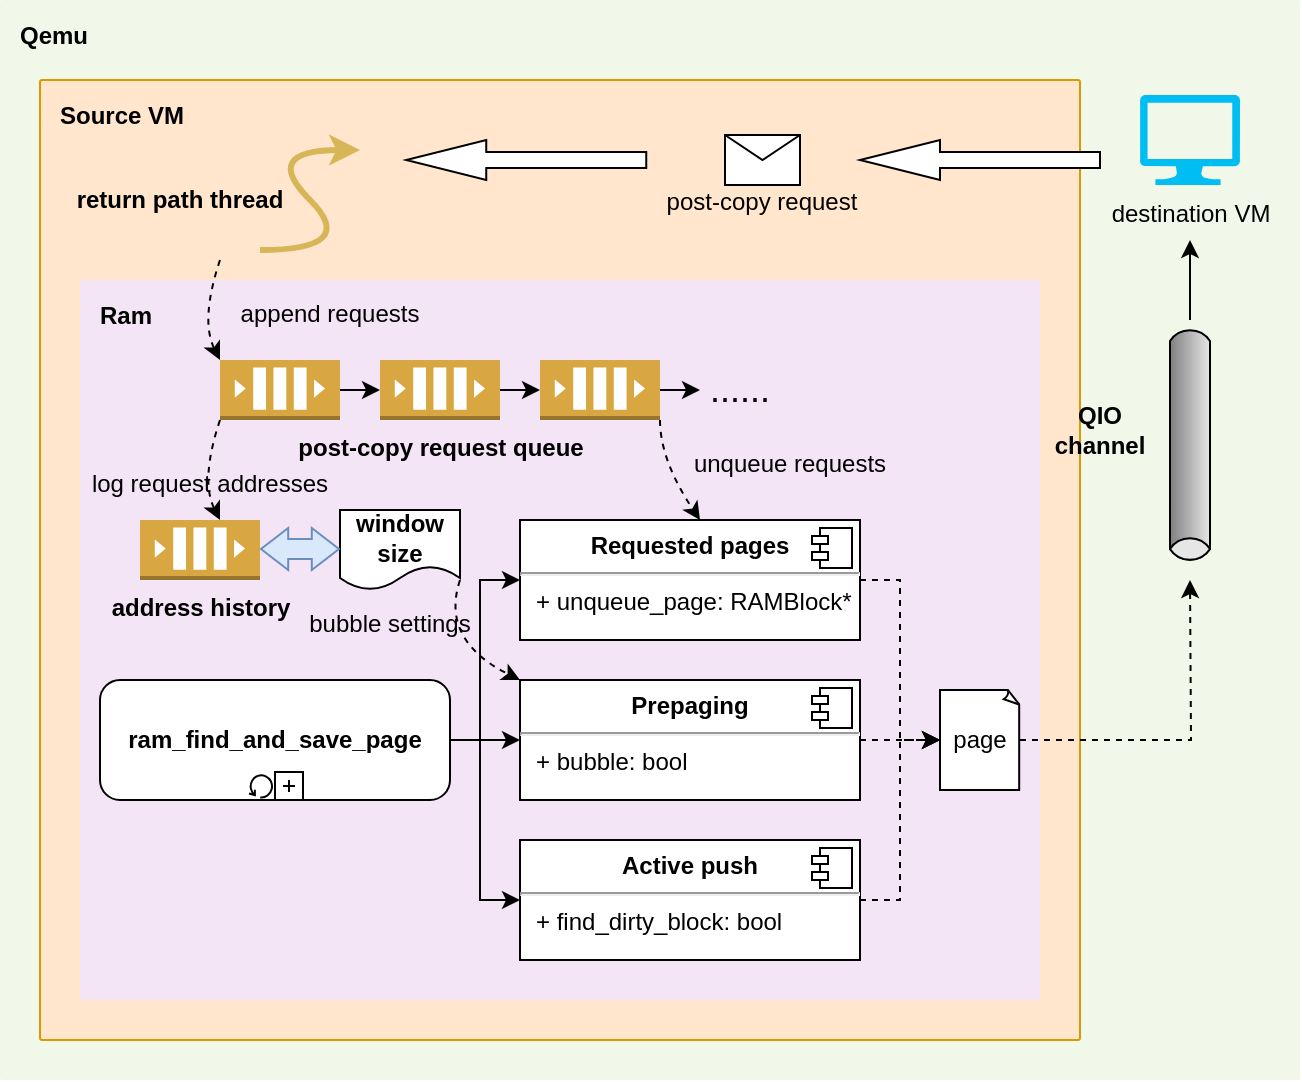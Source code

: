 <mxfile version="18.1.3" type="github">
  <diagram id="BA5SmcPM9Mz4D15MwWwf" name="Page-1">
    <mxGraphModel dx="1038" dy="579" grid="1" gridSize="10" guides="1" tooltips="1" connect="1" arrows="1" fold="1" page="1" pageScale="1" pageWidth="827" pageHeight="1169" math="0" shadow="0">
      <root>
        <mxCell id="0" />
        <mxCell id="1" parent="0" />
        <mxCell id="Rw0fZbE83QVoi5Mh0lgZ-1" value="&lt;b&gt;&lt;font color=&quot;#000000&quot;&gt;Qemu&lt;/font&gt;&lt;/b&gt;" style="sketch=0;points=[[0,0,0],[0.25,0,0],[0.5,0,0],[0.75,0,0],[1,0,0],[1,0.25,0],[1,0.5,0],[1,0.75,0],[1,1,0],[0.75,1,0],[0.5,1,0],[0.25,1,0],[0,1,0],[0,0.75,0],[0,0.5,0],[0,0.25,0]];rounded=1;absoluteArcSize=1;arcSize=2;html=1;strokeColor=none;gradientColor=none;shadow=0;dashed=0;fontSize=12;fontColor=#9E9E9E;align=left;verticalAlign=top;spacing=10;spacingTop=-4;fillColor=#F1F8E9;" parent="1" vertex="1">
          <mxGeometry x="40" y="210" width="650" height="540" as="geometry" />
        </mxCell>
        <mxCell id="Rw0fZbE83QVoi5Mh0lgZ-2" value="&lt;b&gt;&lt;font color=&quot;#000000&quot;&gt;Source VM&lt;/font&gt;&lt;/b&gt;" style="sketch=0;points=[[0,0,0],[0.25,0,0],[0.5,0,0],[0.75,0,0],[1,0,0],[1,0.25,0],[1,0.5,0],[1,0.75,0],[1,1,0],[0.75,1,0],[0.5,1,0],[0.25,1,0],[0,1,0],[0,0.75,0],[0,0.5,0],[0,0.25,0]];rounded=1;absoluteArcSize=1;arcSize=2;html=1;strokeColor=#d79b00;shadow=0;dashed=0;fontSize=12;align=left;verticalAlign=top;spacing=10;spacingTop=-4;fillColor=#ffe6cc;" parent="1" vertex="1">
          <mxGeometry x="60" y="250" width="520" height="480" as="geometry" />
        </mxCell>
        <mxCell id="Rw0fZbE83QVoi5Mh0lgZ-3" value="&lt;font style=&quot;font-size: 12px&quot;&gt;&lt;b&gt;return path thread&lt;/b&gt;&lt;/font&gt;" style="text;html=1;strokeColor=none;fillColor=none;align=center;verticalAlign=middle;whiteSpace=wrap;rounded=0;" parent="1" vertex="1">
          <mxGeometry x="50" y="300" width="160" height="20" as="geometry" />
        </mxCell>
        <mxCell id="Rw0fZbE83QVoi5Mh0lgZ-4" value="" style="curved=1;endArrow=classic;html=1;rounded=0;fontSize=18;strokeWidth=3;fillColor=#fff2cc;strokeColor=#d6b656;" parent="1" edge="1">
          <mxGeometry width="50" height="50" relative="1" as="geometry">
            <mxPoint x="170" y="335" as="sourcePoint" />
            <mxPoint x="220" y="285" as="targetPoint" />
            <Array as="points">
              <mxPoint x="220" y="335" />
              <mxPoint x="170" y="285" />
            </Array>
          </mxGeometry>
        </mxCell>
        <mxCell id="Rw0fZbE83QVoi5Mh0lgZ-5" value="destination VM" style="verticalLabelPosition=bottom;html=1;verticalAlign=top;align=center;strokeColor=none;fillColor=#00BEF2;shape=mxgraph.azure.computer;pointerEvents=1;" parent="1" vertex="1">
          <mxGeometry x="610" y="257.5" width="50" height="45" as="geometry" />
        </mxCell>
        <mxCell id="Rw0fZbE83QVoi5Mh0lgZ-6" value="&lt;b&gt;&lt;font color=&quot;#000000&quot;&gt;Ram&lt;/font&gt;&lt;/b&gt;" style="sketch=0;points=[[0,0,0],[0.25,0,0],[0.5,0,0],[0.75,0,0],[1,0,0],[1,0.25,0],[1,0.5,0],[1,0.75,0],[1,1,0],[0.75,1,0],[0.5,1,0],[0.25,1,0],[0,1,0],[0,0.75,0],[0,0.5,0],[0,0.25,0]];rounded=1;absoluteArcSize=1;arcSize=2;html=1;strokeColor=none;gradientColor=none;shadow=0;dashed=0;fontSize=12;fontColor=#9E9E9E;align=left;verticalAlign=top;spacing=10;spacingTop=-4;fillColor=#F3E5F5;" parent="1" vertex="1">
          <mxGeometry x="80" y="350" width="480" height="360" as="geometry" />
        </mxCell>
        <mxCell id="Rw0fZbE83QVoi5Mh0lgZ-7" style="edgeStyle=orthogonalEdgeStyle;rounded=0;orthogonalLoop=1;jettySize=auto;html=1;exitX=1;exitY=0.5;exitDx=0;exitDy=0;exitPerimeter=0;entryX=0;entryY=0.5;entryDx=0;entryDy=0;entryPerimeter=0;fontSize=12;fontColor=#000000;strokeWidth=1;" parent="1" source="Rw0fZbE83QVoi5Mh0lgZ-8" target="Rw0fZbE83QVoi5Mh0lgZ-10" edge="1">
          <mxGeometry relative="1" as="geometry" />
        </mxCell>
        <mxCell id="Rw0fZbE83QVoi5Mh0lgZ-8" value="" style="outlineConnect=0;dashed=0;verticalLabelPosition=bottom;verticalAlign=top;align=center;html=1;shape=mxgraph.aws3.queue;fillColor=#D9A741;gradientColor=none;fontSize=12;fontColor=#000000;" parent="1" vertex="1">
          <mxGeometry x="150" y="390" width="60" height="30" as="geometry" />
        </mxCell>
        <mxCell id="Rw0fZbE83QVoi5Mh0lgZ-9" style="edgeStyle=orthogonalEdgeStyle;rounded=0;orthogonalLoop=1;jettySize=auto;html=1;exitX=1;exitY=0.5;exitDx=0;exitDy=0;exitPerimeter=0;entryX=0;entryY=0.5;entryDx=0;entryDy=0;entryPerimeter=0;fontSize=12;fontColor=#000000;strokeWidth=1;" parent="1" source="Rw0fZbE83QVoi5Mh0lgZ-10" target="Rw0fZbE83QVoi5Mh0lgZ-12" edge="1">
          <mxGeometry relative="1" as="geometry" />
        </mxCell>
        <mxCell id="Rw0fZbE83QVoi5Mh0lgZ-10" value="&lt;b&gt;post-copy request queue&lt;/b&gt;" style="outlineConnect=0;dashed=0;verticalLabelPosition=bottom;verticalAlign=top;align=center;html=1;shape=mxgraph.aws3.queue;fillColor=#D9A741;gradientColor=none;fontSize=12;fontColor=#000000;" parent="1" vertex="1">
          <mxGeometry x="230" y="390" width="60" height="30" as="geometry" />
        </mxCell>
        <mxCell id="Rw0fZbE83QVoi5Mh0lgZ-11" style="edgeStyle=orthogonalEdgeStyle;rounded=0;orthogonalLoop=1;jettySize=auto;html=1;exitX=1;exitY=0.5;exitDx=0;exitDy=0;exitPerimeter=0;entryX=0;entryY=0.5;entryDx=0;entryDy=0;entryPerimeter=0;fontSize=12;fontColor=#000000;strokeWidth=1;" parent="1" source="Rw0fZbE83QVoi5Mh0lgZ-12" edge="1">
          <mxGeometry relative="1" as="geometry">
            <mxPoint x="390" y="405" as="targetPoint" />
          </mxGeometry>
        </mxCell>
        <mxCell id="Rw0fZbE83QVoi5Mh0lgZ-12" value="" style="outlineConnect=0;dashed=0;verticalLabelPosition=bottom;verticalAlign=top;align=center;html=1;shape=mxgraph.aws3.queue;fillColor=#D9A741;gradientColor=none;fontSize=12;fontColor=#000000;" parent="1" vertex="1">
          <mxGeometry x="310" y="390" width="60" height="30" as="geometry" />
        </mxCell>
        <mxCell id="Rw0fZbE83QVoi5Mh0lgZ-13" value="&lt;font style=&quot;font-size: 18px&quot;&gt;......&lt;/font&gt;" style="text;html=1;strokeColor=none;fillColor=none;align=center;verticalAlign=middle;whiteSpace=wrap;rounded=0;fontSize=12;fontColor=#000000;" parent="1" vertex="1">
          <mxGeometry x="380" y="390" width="60" height="30" as="geometry" />
        </mxCell>
        <mxCell id="Rw0fZbE83QVoi5Mh0lgZ-14" value="" style="curved=1;endArrow=classic;html=1;rounded=0;fontSize=18;fontColor=#000000;strokeWidth=1;entryX=0;entryY=0;entryDx=0;entryDy=0;entryPerimeter=0;dashed=1;" parent="1" target="Rw0fZbE83QVoi5Mh0lgZ-8" edge="1">
          <mxGeometry width="50" height="50" relative="1" as="geometry">
            <mxPoint x="150" y="340" as="sourcePoint" />
            <mxPoint x="180" y="390" as="targetPoint" />
            <Array as="points">
              <mxPoint x="140" y="370" />
            </Array>
          </mxGeometry>
        </mxCell>
        <mxCell id="Rw0fZbE83QVoi5Mh0lgZ-15" value="&lt;font style=&quot;font-size: 12px&quot;&gt;append requests&lt;/font&gt;" style="text;html=1;strokeColor=none;fillColor=none;align=center;verticalAlign=middle;whiteSpace=wrap;rounded=0;fontSize=18;fontColor=#000000;" parent="1" vertex="1">
          <mxGeometry x="150" y="350" width="110" height="30" as="geometry" />
        </mxCell>
        <mxCell id="Rw0fZbE83QVoi5Mh0lgZ-16" style="edgeStyle=orthogonalEdgeStyle;rounded=0;orthogonalLoop=1;jettySize=auto;html=1;exitX=1;exitY=0.5;exitDx=0;exitDy=0;exitPerimeter=0;entryX=0;entryY=0.5;entryDx=0;entryDy=0;" parent="1" source="Rw0fZbE83QVoi5Mh0lgZ-19" target="Rw0fZbE83QVoi5Mh0lgZ-21" edge="1">
          <mxGeometry relative="1" as="geometry">
            <Array as="points">
              <mxPoint x="280" y="580" />
              <mxPoint x="280" y="500" />
            </Array>
          </mxGeometry>
        </mxCell>
        <mxCell id="Rw0fZbE83QVoi5Mh0lgZ-17" style="edgeStyle=orthogonalEdgeStyle;rounded=0;orthogonalLoop=1;jettySize=auto;html=1;exitX=1;exitY=0.5;exitDx=0;exitDy=0;exitPerimeter=0;entryX=0;entryY=0.5;entryDx=0;entryDy=0;" parent="1" source="Rw0fZbE83QVoi5Mh0lgZ-19" target="Rw0fZbE83QVoi5Mh0lgZ-24" edge="1">
          <mxGeometry relative="1" as="geometry" />
        </mxCell>
        <mxCell id="Rw0fZbE83QVoi5Mh0lgZ-18" style="edgeStyle=orthogonalEdgeStyle;rounded=0;orthogonalLoop=1;jettySize=auto;html=1;exitX=1;exitY=0.5;exitDx=0;exitDy=0;exitPerimeter=0;entryX=0;entryY=0.5;entryDx=0;entryDy=0;" parent="1" source="Rw0fZbE83QVoi5Mh0lgZ-19" target="Rw0fZbE83QVoi5Mh0lgZ-38" edge="1">
          <mxGeometry relative="1" as="geometry">
            <Array as="points">
              <mxPoint x="280" y="580" />
              <mxPoint x="280" y="660" />
            </Array>
          </mxGeometry>
        </mxCell>
        <mxCell id="Rw0fZbE83QVoi5Mh0lgZ-19" value="ram_find_and_save_page" style="points=[[0.25,0,0],[0.5,0,0],[0.75,0,0],[1,0.25,0],[1,0.5,0],[1,0.75,0],[0.75,1,0],[0.5,1,0],[0.25,1,0],[0,0.75,0],[0,0.5,0],[0,0.25,0]];shape=mxgraph.bpmn.task;whiteSpace=wrap;rectStyle=rounded;size=10;taskMarker=abstract;isLoopStandard=1;isLoopSub=1;rounded=1;fontSize=12;fontColor=#000000;fontStyle=1" parent="1" vertex="1">
          <mxGeometry x="90" y="550" width="175" height="60" as="geometry" />
        </mxCell>
        <mxCell id="Rw0fZbE83QVoi5Mh0lgZ-20" style="edgeStyle=orthogonalEdgeStyle;rounded=0;orthogonalLoop=1;jettySize=auto;html=1;exitX=1;exitY=0.5;exitDx=0;exitDy=0;entryX=0;entryY=0.5;entryDx=0;entryDy=0;entryPerimeter=0;dashed=1;" parent="1" source="Rw0fZbE83QVoi5Mh0lgZ-21" target="Rw0fZbE83QVoi5Mh0lgZ-29" edge="1">
          <mxGeometry relative="1" as="geometry" />
        </mxCell>
        <mxCell id="Rw0fZbE83QVoi5Mh0lgZ-21" value="&lt;p style=&quot;margin: 0px ; margin-top: 6px ; text-align: center&quot;&gt;&lt;b&gt;Requested pages&lt;/b&gt;&lt;/p&gt;&lt;hr&gt;&lt;p style=&quot;margin: 0px ; margin-left: 8px&quot;&gt;+ unqueue_page&lt;span&gt;: RAMBlock*&lt;/span&gt;&lt;/p&gt;" style="align=left;overflow=fill;html=1;dropTarget=0;fontColor=#000000;" parent="1" vertex="1">
          <mxGeometry x="300" y="470" width="170" height="60" as="geometry" />
        </mxCell>
        <mxCell id="Rw0fZbE83QVoi5Mh0lgZ-22" value="" style="shape=component;jettyWidth=8;jettyHeight=4;fontColor=#000000;" parent="Rw0fZbE83QVoi5Mh0lgZ-21" vertex="1">
          <mxGeometry x="1" width="20" height="20" relative="1" as="geometry">
            <mxPoint x="-24" y="4" as="offset" />
          </mxGeometry>
        </mxCell>
        <mxCell id="Rw0fZbE83QVoi5Mh0lgZ-23" style="edgeStyle=orthogonalEdgeStyle;rounded=0;orthogonalLoop=1;jettySize=auto;html=1;exitX=1;exitY=0.5;exitDx=0;exitDy=0;dashed=1;" parent="1" source="Rw0fZbE83QVoi5Mh0lgZ-24" edge="1">
          <mxGeometry relative="1" as="geometry">
            <mxPoint x="510" y="580" as="targetPoint" />
          </mxGeometry>
        </mxCell>
        <mxCell id="Rw0fZbE83QVoi5Mh0lgZ-24" value="&lt;p style=&quot;margin: 0px ; margin-top: 6px ; text-align: center&quot;&gt;&lt;b&gt;Prepaging&lt;/b&gt;&lt;/p&gt;&lt;hr&gt;&lt;p style=&quot;margin: 0px ; margin-left: 8px&quot;&gt;+ bubble: bool&lt;br&gt;&lt;/p&gt;" style="align=left;overflow=fill;html=1;dropTarget=0;fontColor=#000000;" parent="1" vertex="1">
          <mxGeometry x="300" y="550" width="170" height="60" as="geometry" />
        </mxCell>
        <mxCell id="Rw0fZbE83QVoi5Mh0lgZ-25" value="" style="shape=component;jettyWidth=8;jettyHeight=4;fontColor=#000000;" parent="Rw0fZbE83QVoi5Mh0lgZ-24" vertex="1">
          <mxGeometry x="1" width="20" height="20" relative="1" as="geometry">
            <mxPoint x="-24" y="4" as="offset" />
          </mxGeometry>
        </mxCell>
        <mxCell id="Rw0fZbE83QVoi5Mh0lgZ-26" value="" style="curved=1;endArrow=classic;html=1;rounded=0;fontSize=12;fontColor=#000000;strokeWidth=1;dashed=1;" parent="1" edge="1">
          <mxGeometry width="50" height="50" relative="1" as="geometry">
            <mxPoint x="370" y="420" as="sourcePoint" />
            <mxPoint x="390" y="470" as="targetPoint" />
            <Array as="points">
              <mxPoint x="370" y="440" />
            </Array>
          </mxGeometry>
        </mxCell>
        <mxCell id="Rw0fZbE83QVoi5Mh0lgZ-27" value="&lt;font style=&quot;font-size: 12px&quot;&gt;unqueue requests&lt;/font&gt;" style="text;html=1;strokeColor=none;fillColor=none;align=center;verticalAlign=middle;whiteSpace=wrap;rounded=0;fontSize=18;fontColor=#000000;" parent="1" vertex="1">
          <mxGeometry x="380" y="425" width="110" height="30" as="geometry" />
        </mxCell>
        <mxCell id="Rw0fZbE83QVoi5Mh0lgZ-28" style="edgeStyle=orthogonalEdgeStyle;rounded=0;orthogonalLoop=1;jettySize=auto;html=1;exitX=1;exitY=0.5;exitDx=0;exitDy=0;exitPerimeter=0;fontSize=12;fontColor=#000000;strokeWidth=1;dashed=1;" parent="1" source="Rw0fZbE83QVoi5Mh0lgZ-29" edge="1">
          <mxGeometry relative="1" as="geometry">
            <mxPoint x="635" y="500" as="targetPoint" />
          </mxGeometry>
        </mxCell>
        <mxCell id="Rw0fZbE83QVoi5Mh0lgZ-29" value="page" style="whiteSpace=wrap;html=1;shape=mxgraph.basic.document;fontColor=#000000;" parent="1" vertex="1">
          <mxGeometry x="510" y="555" width="40" height="50" as="geometry" />
        </mxCell>
        <mxCell id="Rw0fZbE83QVoi5Mh0lgZ-30" value="" style="strokeWidth=1;outlineConnect=0;dashed=0;align=center;fontSize=8;shape=mxgraph.eip.messageChannel;html=1;verticalLabelPosition=bottom;verticalAlign=top;fontColor=#000000;rotation=90;" parent="1" vertex="1">
          <mxGeometry x="575" y="410" width="120" height="45" as="geometry" />
        </mxCell>
        <mxCell id="Rw0fZbE83QVoi5Mh0lgZ-31" value="" style="endArrow=classic;html=1;rounded=0;fontSize=12;fontColor=#000000;strokeWidth=1;" parent="1" edge="1">
          <mxGeometry width="50" height="50" relative="1" as="geometry">
            <mxPoint x="635" y="370" as="sourcePoint" />
            <mxPoint x="635" y="330" as="targetPoint" />
          </mxGeometry>
        </mxCell>
        <mxCell id="Rw0fZbE83QVoi5Mh0lgZ-32" value="&lt;b&gt;QIO&lt;br&gt;channel&lt;/b&gt;" style="text;html=1;strokeColor=none;fillColor=none;align=center;verticalAlign=middle;whiteSpace=wrap;rounded=0;fontColor=#000000;" parent="1" vertex="1">
          <mxGeometry x="560" y="410" width="60" height="30" as="geometry" />
        </mxCell>
        <mxCell id="Rw0fZbE83QVoi5Mh0lgZ-33" value="" style="html=1;shadow=0;dashed=0;align=center;verticalAlign=middle;shape=mxgraph.arrows2.arrow;dy=0.6;dx=40;flipH=1;notch=0;fontSize=12;" parent="1" vertex="1">
          <mxGeometry x="243.12" y="280" width="120" height="20" as="geometry" />
        </mxCell>
        <mxCell id="Rw0fZbE83QVoi5Mh0lgZ-34" value="" style="shape=message;html=1;whiteSpace=wrap;html=1;outlineConnect=0;fontSize=12;" parent="1" vertex="1">
          <mxGeometry x="402.5" y="277.5" width="37.5" height="25" as="geometry" />
        </mxCell>
        <mxCell id="Rw0fZbE83QVoi5Mh0lgZ-35" value="post-copy request" style="text;html=1;strokeColor=none;fillColor=none;align=center;verticalAlign=middle;whiteSpace=wrap;rounded=0;fontSize=12;" parent="1" vertex="1">
          <mxGeometry x="363.12" y="302.5" width="116.25" height="17.5" as="geometry" />
        </mxCell>
        <mxCell id="Rw0fZbE83QVoi5Mh0lgZ-36" value="" style="html=1;shadow=0;dashed=0;align=center;verticalAlign=middle;shape=mxgraph.arrows2.arrow;dy=0.6;dx=40;flipH=1;notch=0;fontSize=12;" parent="1" vertex="1">
          <mxGeometry x="470" y="280" width="120" height="20" as="geometry" />
        </mxCell>
        <mxCell id="Rw0fZbE83QVoi5Mh0lgZ-37" style="edgeStyle=orthogonalEdgeStyle;rounded=0;orthogonalLoop=1;jettySize=auto;html=1;exitX=1;exitY=0.5;exitDx=0;exitDy=0;dashed=1;" parent="1" source="Rw0fZbE83QVoi5Mh0lgZ-38" edge="1">
          <mxGeometry relative="1" as="geometry">
            <mxPoint x="510" y="580" as="targetPoint" />
            <Array as="points">
              <mxPoint x="490" y="660" />
              <mxPoint x="490" y="580" />
            </Array>
          </mxGeometry>
        </mxCell>
        <mxCell id="Rw0fZbE83QVoi5Mh0lgZ-38" value="&lt;p style=&quot;margin: 0px ; margin-top: 6px ; text-align: center&quot;&gt;&lt;b&gt;Active push&lt;/b&gt;&lt;/p&gt;&lt;hr&gt;&lt;p style=&quot;margin: 0px ; margin-left: 8px&quot;&gt;+ find_dirty_block: bool&lt;br&gt;&lt;/p&gt;" style="align=left;overflow=fill;html=1;dropTarget=0;fontColor=#000000;" parent="1" vertex="1">
          <mxGeometry x="300" y="630" width="170" height="60" as="geometry" />
        </mxCell>
        <mxCell id="Rw0fZbE83QVoi5Mh0lgZ-39" value="" style="shape=component;jettyWidth=8;jettyHeight=4;fontColor=#000000;" parent="Rw0fZbE83QVoi5Mh0lgZ-38" vertex="1">
          <mxGeometry x="1" width="20" height="20" relative="1" as="geometry">
            <mxPoint x="-24" y="4" as="offset" />
          </mxGeometry>
        </mxCell>
        <mxCell id="Rw0fZbE83QVoi5Mh0lgZ-40" value="&lt;b&gt;address history&lt;/b&gt;" style="outlineConnect=0;dashed=0;verticalLabelPosition=bottom;verticalAlign=top;align=center;html=1;shape=mxgraph.aws3.queue;fillColor=#D9A741;gradientColor=none;fontSize=12;fontColor=#000000;" parent="1" vertex="1">
          <mxGeometry x="110" y="470" width="60" height="30" as="geometry" />
        </mxCell>
        <mxCell id="Rw0fZbE83QVoi5Mh0lgZ-41" value="" style="curved=1;endArrow=classic;html=1;rounded=0;fontSize=18;fontColor=#000000;strokeWidth=1;entryX=0;entryY=0;entryDx=0;entryDy=0;entryPerimeter=0;dashed=1;" parent="1" edge="1">
          <mxGeometry width="50" height="50" relative="1" as="geometry">
            <mxPoint x="150" y="420" as="sourcePoint" />
            <mxPoint x="150" y="470" as="targetPoint" />
            <Array as="points">
              <mxPoint x="140" y="450" />
            </Array>
          </mxGeometry>
        </mxCell>
        <mxCell id="Rw0fZbE83QVoi5Mh0lgZ-42" value="&lt;font style=&quot;font-size: 12px&quot;&gt;log request addresses&lt;/font&gt;" style="text;html=1;strokeColor=none;fillColor=none;align=center;verticalAlign=middle;whiteSpace=wrap;rounded=0;fontSize=18;fontColor=#000000;" parent="1" vertex="1">
          <mxGeometry x="80" y="435" width="130" height="30" as="geometry" />
        </mxCell>
        <mxCell id="Rw0fZbE83QVoi5Mh0lgZ-44" value="&lt;b&gt;window&lt;br&gt;size&lt;/b&gt;" style="shape=document;whiteSpace=wrap;html=1;boundedLbl=1;" parent="1" vertex="1">
          <mxGeometry x="210" y="465" width="60" height="40" as="geometry" />
        </mxCell>
        <mxCell id="Rw0fZbE83QVoi5Mh0lgZ-45" value="" style="shape=flexArrow;endArrow=classic;startArrow=classic;html=1;rounded=0;width=10;startSize=4.2;endWidth=10;endSize=4.2;startWidth=10;fillColor=#dae8fc;strokeColor=#6c8ebf;" parent="1" edge="1">
          <mxGeometry width="100" height="100" relative="1" as="geometry">
            <mxPoint x="170" y="484.5" as="sourcePoint" />
            <mxPoint x="210" y="484.5" as="targetPoint" />
          </mxGeometry>
        </mxCell>
        <mxCell id="Rw0fZbE83QVoi5Mh0lgZ-46" value="" style="curved=1;endArrow=classic;html=1;rounded=0;fontSize=18;fontColor=#000000;strokeWidth=1;entryX=0;entryY=0;entryDx=0;entryDy=0;dashed=1;" parent="1" target="Rw0fZbE83QVoi5Mh0lgZ-24" edge="1">
          <mxGeometry width="50" height="50" relative="1" as="geometry">
            <mxPoint x="270" y="500" as="sourcePoint" />
            <mxPoint x="270" y="550" as="targetPoint" />
            <Array as="points">
              <mxPoint x="260" y="530" />
            </Array>
          </mxGeometry>
        </mxCell>
        <mxCell id="Rw0fZbE83QVoi5Mh0lgZ-47" value="&lt;font style=&quot;font-size: 12px&quot;&gt;bubble settings&lt;/font&gt;" style="text;html=1;strokeColor=none;fillColor=none;align=center;verticalAlign=middle;whiteSpace=wrap;rounded=0;fontSize=18;fontColor=#000000;" parent="1" vertex="1">
          <mxGeometry x="190" y="505" width="90" height="30" as="geometry" />
        </mxCell>
      </root>
    </mxGraphModel>
  </diagram>
</mxfile>
